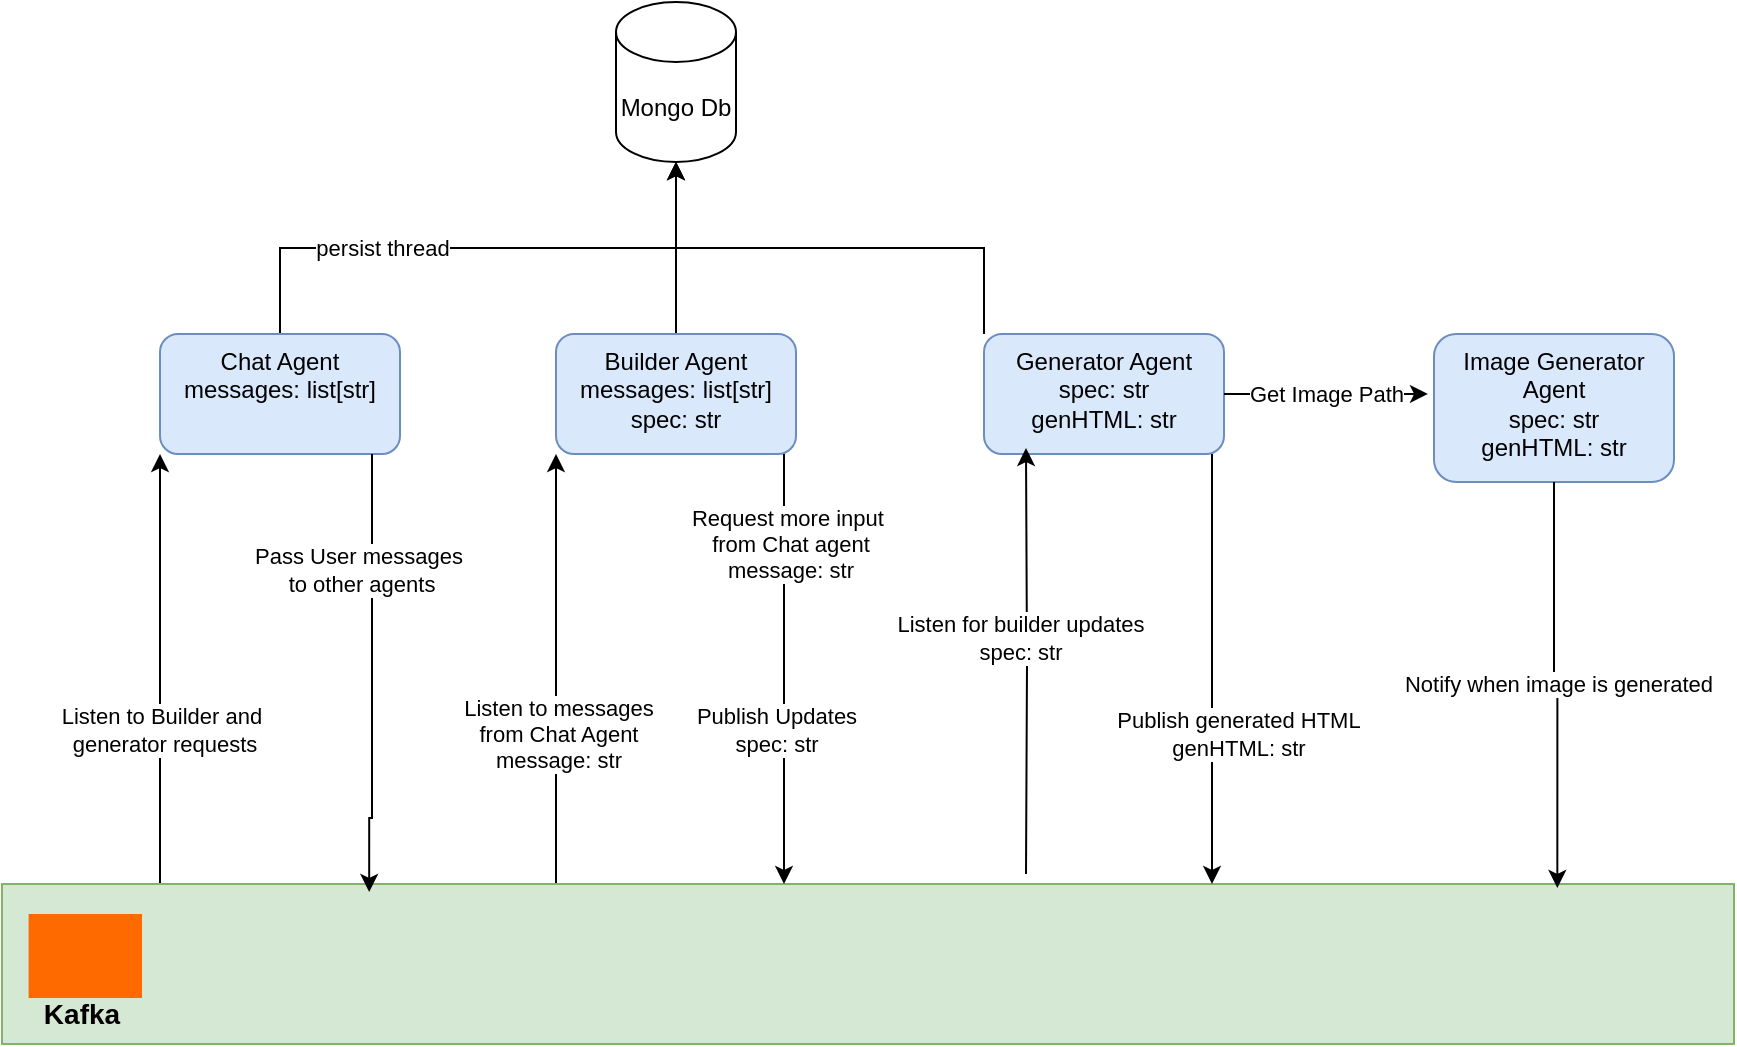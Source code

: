 <mxfile version="26.2.9">
  <diagram name="Page-1" id="i4QZj-j1XmfnMuvRdO-Z">
    <mxGraphModel dx="1236" dy="831" grid="0" gridSize="10" guides="1" tooltips="1" connect="1" arrows="1" fold="1" page="1" pageScale="1" pageWidth="850" pageHeight="1100" math="0" shadow="0">
      <root>
        <mxCell id="0" />
        <mxCell id="1" parent="0" />
        <mxCell id="FjFT79DDUuCGxu6btRaJ-29" style="edgeStyle=orthogonalEdgeStyle;rounded=0;orthogonalLoop=1;jettySize=auto;html=1;entryX=0.5;entryY=1;entryDx=0;entryDy=0;entryPerimeter=0;" edge="1" parent="1" source="FjFT79DDUuCGxu6btRaJ-1" target="FjFT79DDUuCGxu6btRaJ-24">
          <mxGeometry relative="1" as="geometry">
            <mxPoint x="263" y="96" as="targetPoint" />
            <Array as="points">
              <mxPoint x="167" y="156" />
              <mxPoint x="365" y="156" />
            </Array>
          </mxGeometry>
        </mxCell>
        <mxCell id="FjFT79DDUuCGxu6btRaJ-30" value="persist thread" style="edgeLabel;html=1;align=center;verticalAlign=middle;resizable=0;points=[];" vertex="1" connectable="0" parent="FjFT79DDUuCGxu6btRaJ-29">
          <mxGeometry x="-0.338" relative="1" as="geometry">
            <mxPoint as="offset" />
          </mxGeometry>
        </mxCell>
        <mxCell id="FjFT79DDUuCGxu6btRaJ-1" value="Chat Agent&lt;div&gt;messages: list[str]&lt;/div&gt;" style="rounded=1;whiteSpace=wrap;html=1;fillColor=#dae8fc;strokeColor=#6c8ebf;verticalAlign=top;" vertex="1" parent="1">
          <mxGeometry x="107" y="199" width="120" height="60" as="geometry" />
        </mxCell>
        <mxCell id="FjFT79DDUuCGxu6btRaJ-26" style="edgeStyle=orthogonalEdgeStyle;rounded=0;orthogonalLoop=1;jettySize=auto;html=1;entryX=0.5;entryY=1;entryDx=0;entryDy=0;entryPerimeter=0;" edge="1" parent="1" source="FjFT79DDUuCGxu6btRaJ-2" target="FjFT79DDUuCGxu6btRaJ-24">
          <mxGeometry relative="1" as="geometry">
            <mxPoint x="375" y="115" as="targetPoint" />
          </mxGeometry>
        </mxCell>
        <mxCell id="FjFT79DDUuCGxu6btRaJ-2" value="Builder Agent&lt;div&gt;messages: list[str]&lt;/div&gt;&lt;div&gt;spec: str&lt;/div&gt;" style="rounded=1;whiteSpace=wrap;html=1;fillColor=#dae8fc;strokeColor=#6c8ebf;verticalAlign=top;" vertex="1" parent="1">
          <mxGeometry x="305" y="199" width="120" height="60" as="geometry" />
        </mxCell>
        <mxCell id="FjFT79DDUuCGxu6btRaJ-25" style="edgeStyle=orthogonalEdgeStyle;rounded=0;orthogonalLoop=1;jettySize=auto;html=1;exitX=0;exitY=0;exitDx=0;exitDy=0;" edge="1" parent="1" source="FjFT79DDUuCGxu6btRaJ-3" target="FjFT79DDUuCGxu6btRaJ-24">
          <mxGeometry relative="1" as="geometry" />
        </mxCell>
        <mxCell id="FjFT79DDUuCGxu6btRaJ-3" value="Generator Agent&lt;div&gt;spec: str&lt;/div&gt;&lt;div&gt;genHTML: str&lt;/div&gt;" style="rounded=1;whiteSpace=wrap;html=1;fillColor=#dae8fc;strokeColor=#6c8ebf;verticalAlign=top;" vertex="1" parent="1">
          <mxGeometry x="519" y="199" width="120" height="60" as="geometry" />
        </mxCell>
        <mxCell id="FjFT79DDUuCGxu6btRaJ-19" style="edgeStyle=orthogonalEdgeStyle;rounded=0;orthogonalLoop=1;jettySize=auto;html=1;entryX=0;entryY=1;entryDx=0;entryDy=0;exitX=0.119;exitY=0.038;exitDx=0;exitDy=0;exitPerimeter=0;" edge="1" parent="1" source="FjFT79DDUuCGxu6btRaJ-4" target="FjFT79DDUuCGxu6btRaJ-1">
          <mxGeometry relative="1" as="geometry">
            <mxPoint x="107" y="426" as="sourcePoint" />
            <Array as="points">
              <mxPoint x="107" y="477" />
            </Array>
          </mxGeometry>
        </mxCell>
        <mxCell id="FjFT79DDUuCGxu6btRaJ-20" value="Listen to Builder and&amp;nbsp;&lt;div&gt;generator requests&lt;/div&gt;" style="edgeLabel;html=1;align=center;verticalAlign=middle;resizable=0;points=[];" vertex="1" connectable="0" parent="FjFT79DDUuCGxu6btRaJ-19">
          <mxGeometry x="-0.137" y="-2" relative="1" as="geometry">
            <mxPoint as="offset" />
          </mxGeometry>
        </mxCell>
        <mxCell id="FjFT79DDUuCGxu6btRaJ-22" style="edgeStyle=orthogonalEdgeStyle;rounded=0;orthogonalLoop=1;jettySize=auto;html=1;entryX=0;entryY=1;entryDx=0;entryDy=0;" edge="1" parent="1" source="FjFT79DDUuCGxu6btRaJ-4" target="FjFT79DDUuCGxu6btRaJ-2">
          <mxGeometry relative="1" as="geometry">
            <Array as="points">
              <mxPoint x="305" y="422" />
              <mxPoint x="305" y="422" />
            </Array>
          </mxGeometry>
        </mxCell>
        <mxCell id="FjFT79DDUuCGxu6btRaJ-23" value="Listen to messages&lt;div&gt;from Chat Agent&lt;/div&gt;&lt;div&gt;message: str&lt;/div&gt;" style="edgeLabel;html=1;align=center;verticalAlign=middle;resizable=0;points=[];" vertex="1" connectable="0" parent="FjFT79DDUuCGxu6btRaJ-22">
          <mxGeometry x="-0.302" y="-1" relative="1" as="geometry">
            <mxPoint as="offset" />
          </mxGeometry>
        </mxCell>
        <mxCell id="FjFT79DDUuCGxu6btRaJ-4" value="" style="rounded=0;whiteSpace=wrap;html=1;fillColor=#d5e8d4;strokeColor=#82b366;" vertex="1" parent="1">
          <mxGeometry x="28" y="474" width="866" height="80" as="geometry" />
        </mxCell>
        <mxCell id="FjFT79DDUuCGxu6btRaJ-5" value="" style="points=[];aspect=fixed;html=1;align=center;shadow=0;dashed=0;fillColor=#FF6A00;strokeColor=none;shape=mxgraph.alibaba_cloud.kafka;" vertex="1" parent="1">
          <mxGeometry x="41.3" y="489" width="56.7" height="42" as="geometry" />
        </mxCell>
        <mxCell id="FjFT79DDUuCGxu6btRaJ-6" value="Kafka" style="text;html=1;align=center;verticalAlign=middle;whiteSpace=wrap;rounded=0;fontStyle=1;fontSize=14;" vertex="1" parent="1">
          <mxGeometry x="38" y="524" width="60" height="30" as="geometry" />
        </mxCell>
        <mxCell id="FjFT79DDUuCGxu6btRaJ-8" style="edgeStyle=orthogonalEdgeStyle;rounded=0;orthogonalLoop=1;jettySize=auto;html=1;entryX=0.212;entryY=0.05;entryDx=0;entryDy=0;entryPerimeter=0;" edge="1" parent="1" source="FjFT79DDUuCGxu6btRaJ-1" target="FjFT79DDUuCGxu6btRaJ-4">
          <mxGeometry relative="1" as="geometry">
            <mxPoint x="213" y="463" as="targetPoint" />
            <Array as="points">
              <mxPoint x="213" y="441" />
              <mxPoint x="212" y="441" />
            </Array>
          </mxGeometry>
        </mxCell>
        <mxCell id="FjFT79DDUuCGxu6btRaJ-12" value="Pass User messages&lt;div&gt;&amp;nbsp;to other agents&lt;/div&gt;" style="edgeLabel;html=1;align=center;verticalAlign=middle;resizable=0;points=[];" vertex="1" connectable="0" parent="FjFT79DDUuCGxu6btRaJ-8">
          <mxGeometry x="-0.235" y="3" relative="1" as="geometry">
            <mxPoint x="-10" y="-27" as="offset" />
          </mxGeometry>
        </mxCell>
        <mxCell id="FjFT79DDUuCGxu6btRaJ-10" style="edgeStyle=orthogonalEdgeStyle;rounded=0;orthogonalLoop=1;jettySize=auto;html=1;" edge="1" parent="1" source="FjFT79DDUuCGxu6btRaJ-2" target="FjFT79DDUuCGxu6btRaJ-4">
          <mxGeometry relative="1" as="geometry">
            <Array as="points">
              <mxPoint x="419" y="424" />
              <mxPoint x="419" y="424" />
            </Array>
          </mxGeometry>
        </mxCell>
        <mxCell id="FjFT79DDUuCGxu6btRaJ-13" value="Request more input&amp;nbsp;&lt;div&gt;from Chat agent&lt;/div&gt;&lt;div&gt;message: str&lt;/div&gt;" style="edgeLabel;html=1;align=center;verticalAlign=middle;resizable=0;points=[];" vertex="1" connectable="0" parent="FjFT79DDUuCGxu6btRaJ-10">
          <mxGeometry x="-0.183" y="1" relative="1" as="geometry">
            <mxPoint x="2" y="-43" as="offset" />
          </mxGeometry>
        </mxCell>
        <mxCell id="FjFT79DDUuCGxu6btRaJ-14" value="Publish Updates&lt;div&gt;spec: str&lt;/div&gt;" style="edgeLabel;html=1;align=center;verticalAlign=middle;resizable=0;points=[];" vertex="1" connectable="0" parent="FjFT79DDUuCGxu6btRaJ-10">
          <mxGeometry x="0.281" y="-4" relative="1" as="geometry">
            <mxPoint as="offset" />
          </mxGeometry>
        </mxCell>
        <mxCell id="FjFT79DDUuCGxu6btRaJ-11" style="edgeStyle=orthogonalEdgeStyle;rounded=0;orthogonalLoop=1;jettySize=auto;html=1;" edge="1" parent="1" source="FjFT79DDUuCGxu6btRaJ-3" target="FjFT79DDUuCGxu6btRaJ-4">
          <mxGeometry relative="1" as="geometry">
            <Array as="points">
              <mxPoint x="633" y="420" />
              <mxPoint x="633" y="420" />
            </Array>
          </mxGeometry>
        </mxCell>
        <mxCell id="FjFT79DDUuCGxu6btRaJ-15" value="Publish generated HTML&lt;div&gt;genHTML: str&lt;/div&gt;" style="edgeLabel;html=1;align=center;verticalAlign=middle;resizable=0;points=[];" vertex="1" connectable="0" parent="FjFT79DDUuCGxu6btRaJ-11">
          <mxGeometry x="-0.071" y="1" relative="1" as="geometry">
            <mxPoint x="12" y="40" as="offset" />
          </mxGeometry>
        </mxCell>
        <mxCell id="FjFT79DDUuCGxu6btRaJ-16" style="edgeStyle=orthogonalEdgeStyle;rounded=0;orthogonalLoop=1;jettySize=auto;html=1;entryX=0.175;entryY=0.95;entryDx=0;entryDy=0;entryPerimeter=0;" edge="1" parent="1" target="FjFT79DDUuCGxu6btRaJ-3">
          <mxGeometry relative="1" as="geometry">
            <mxPoint x="540" y="469" as="sourcePoint" />
          </mxGeometry>
        </mxCell>
        <mxCell id="FjFT79DDUuCGxu6btRaJ-17" value="Listen for builder updates&lt;div&gt;spec: str&lt;/div&gt;" style="edgeLabel;html=1;align=center;verticalAlign=middle;resizable=0;points=[];" vertex="1" connectable="0" parent="FjFT79DDUuCGxu6btRaJ-16">
          <mxGeometry x="0.108" y="3" relative="1" as="geometry">
            <mxPoint as="offset" />
          </mxGeometry>
        </mxCell>
        <mxCell id="FjFT79DDUuCGxu6btRaJ-24" value="Mongo Db" style="shape=cylinder3;whiteSpace=wrap;html=1;boundedLbl=1;backgroundOutline=1;size=15;" vertex="1" parent="1">
          <mxGeometry x="335" y="33" width="60" height="80" as="geometry" />
        </mxCell>
        <mxCell id="FjFT79DDUuCGxu6btRaJ-31" value="Image Generator Agent&lt;div&gt;spec: str&lt;/div&gt;&lt;div&gt;genHTML: str&lt;/div&gt;" style="rounded=1;whiteSpace=wrap;html=1;fillColor=#dae8fc;strokeColor=#6c8ebf;verticalAlign=top;" vertex="1" parent="1">
          <mxGeometry x="744" y="199" width="120" height="74" as="geometry" />
        </mxCell>
        <mxCell id="FjFT79DDUuCGxu6btRaJ-32" value="Get Image Path" style="edgeStyle=orthogonalEdgeStyle;rounded=0;orthogonalLoop=1;jettySize=auto;html=1;entryX=-0.025;entryY=0.405;entryDx=0;entryDy=0;entryPerimeter=0;" edge="1" parent="1" source="FjFT79DDUuCGxu6btRaJ-3" target="FjFT79DDUuCGxu6btRaJ-31">
          <mxGeometry relative="1" as="geometry" />
        </mxCell>
        <mxCell id="FjFT79DDUuCGxu6btRaJ-33" value="Notify when image is generated" style="edgeStyle=orthogonalEdgeStyle;rounded=0;orthogonalLoop=1;jettySize=auto;html=1;entryX=0.898;entryY=0.025;entryDx=0;entryDy=0;entryPerimeter=0;" edge="1" parent="1" source="FjFT79DDUuCGxu6btRaJ-31" target="FjFT79DDUuCGxu6btRaJ-4">
          <mxGeometry relative="1" as="geometry" />
        </mxCell>
      </root>
    </mxGraphModel>
  </diagram>
</mxfile>
